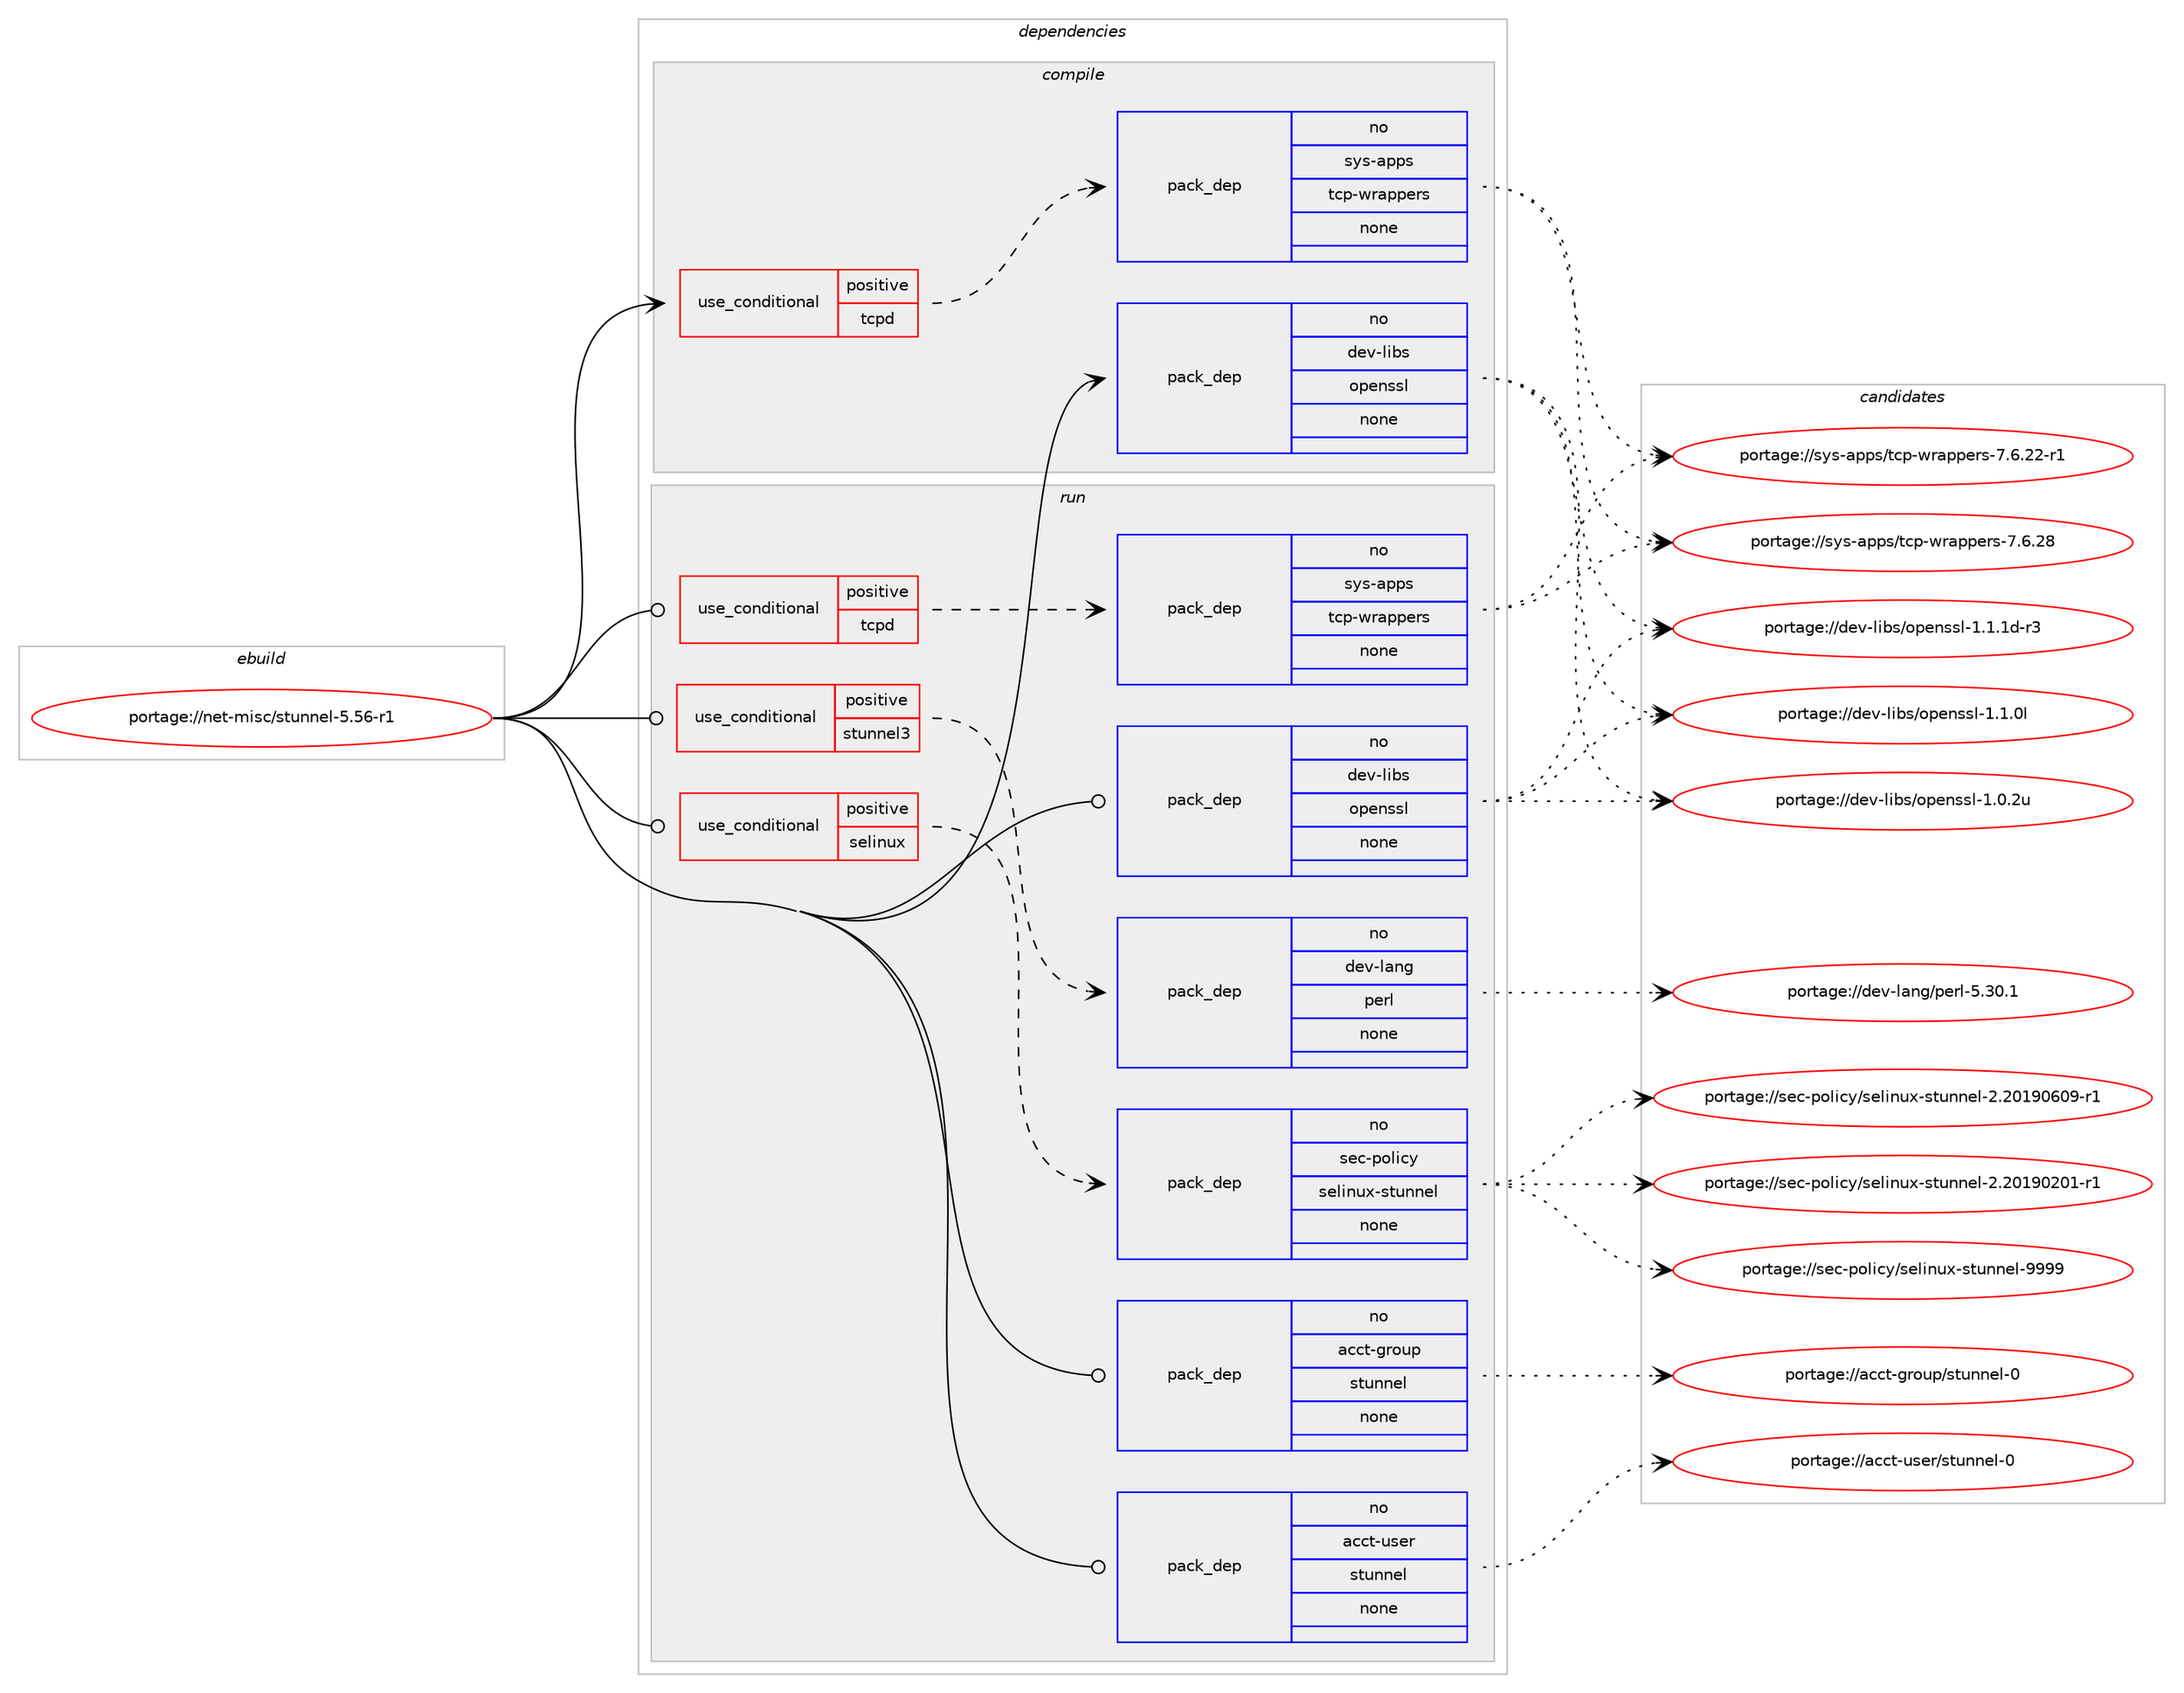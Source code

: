 digraph prolog {

# *************
# Graph options
# *************

newrank=true;
concentrate=true;
compound=true;
graph [rankdir=LR,fontname=Helvetica,fontsize=10,ranksep=1.5];#, ranksep=2.5, nodesep=0.2];
edge  [arrowhead=vee];
node  [fontname=Helvetica,fontsize=10];

# **********
# The ebuild
# **********

subgraph cluster_leftcol {
color=gray;
rank=same;
label=<<i>ebuild</i>>;
id [label="portage://net-misc/stunnel-5.56-r1", color=red, width=4, href="../net-misc/stunnel-5.56-r1.svg"];
}

# ****************
# The dependencies
# ****************

subgraph cluster_midcol {
color=gray;
label=<<i>dependencies</i>>;
subgraph cluster_compile {
fillcolor="#eeeeee";
style=filled;
label=<<i>compile</i>>;
subgraph cond13850 {
dependency69748 [label=<<TABLE BORDER="0" CELLBORDER="1" CELLSPACING="0" CELLPADDING="4"><TR><TD ROWSPAN="3" CELLPADDING="10">use_conditional</TD></TR><TR><TD>positive</TD></TR><TR><TD>tcpd</TD></TR></TABLE>>, shape=none, color=red];
subgraph pack54520 {
dependency69749 [label=<<TABLE BORDER="0" CELLBORDER="1" CELLSPACING="0" CELLPADDING="4" WIDTH="220"><TR><TD ROWSPAN="6" CELLPADDING="30">pack_dep</TD></TR><TR><TD WIDTH="110">no</TD></TR><TR><TD>sys-apps</TD></TR><TR><TD>tcp-wrappers</TD></TR><TR><TD>none</TD></TR><TR><TD></TD></TR></TABLE>>, shape=none, color=blue];
}
dependency69748:e -> dependency69749:w [weight=20,style="dashed",arrowhead="vee"];
}
id:e -> dependency69748:w [weight=20,style="solid",arrowhead="vee"];
subgraph pack54521 {
dependency69750 [label=<<TABLE BORDER="0" CELLBORDER="1" CELLSPACING="0" CELLPADDING="4" WIDTH="220"><TR><TD ROWSPAN="6" CELLPADDING="30">pack_dep</TD></TR><TR><TD WIDTH="110">no</TD></TR><TR><TD>dev-libs</TD></TR><TR><TD>openssl</TD></TR><TR><TD>none</TD></TR><TR><TD></TD></TR></TABLE>>, shape=none, color=blue];
}
id:e -> dependency69750:w [weight=20,style="solid",arrowhead="vee"];
}
subgraph cluster_compileandrun {
fillcolor="#eeeeee";
style=filled;
label=<<i>compile and run</i>>;
}
subgraph cluster_run {
fillcolor="#eeeeee";
style=filled;
label=<<i>run</i>>;
subgraph cond13851 {
dependency69751 [label=<<TABLE BORDER="0" CELLBORDER="1" CELLSPACING="0" CELLPADDING="4"><TR><TD ROWSPAN="3" CELLPADDING="10">use_conditional</TD></TR><TR><TD>positive</TD></TR><TR><TD>selinux</TD></TR></TABLE>>, shape=none, color=red];
subgraph pack54522 {
dependency69752 [label=<<TABLE BORDER="0" CELLBORDER="1" CELLSPACING="0" CELLPADDING="4" WIDTH="220"><TR><TD ROWSPAN="6" CELLPADDING="30">pack_dep</TD></TR><TR><TD WIDTH="110">no</TD></TR><TR><TD>sec-policy</TD></TR><TR><TD>selinux-stunnel</TD></TR><TR><TD>none</TD></TR><TR><TD></TD></TR></TABLE>>, shape=none, color=blue];
}
dependency69751:e -> dependency69752:w [weight=20,style="dashed",arrowhead="vee"];
}
id:e -> dependency69751:w [weight=20,style="solid",arrowhead="odot"];
subgraph cond13852 {
dependency69753 [label=<<TABLE BORDER="0" CELLBORDER="1" CELLSPACING="0" CELLPADDING="4"><TR><TD ROWSPAN="3" CELLPADDING="10">use_conditional</TD></TR><TR><TD>positive</TD></TR><TR><TD>stunnel3</TD></TR></TABLE>>, shape=none, color=red];
subgraph pack54523 {
dependency69754 [label=<<TABLE BORDER="0" CELLBORDER="1" CELLSPACING="0" CELLPADDING="4" WIDTH="220"><TR><TD ROWSPAN="6" CELLPADDING="30">pack_dep</TD></TR><TR><TD WIDTH="110">no</TD></TR><TR><TD>dev-lang</TD></TR><TR><TD>perl</TD></TR><TR><TD>none</TD></TR><TR><TD></TD></TR></TABLE>>, shape=none, color=blue];
}
dependency69753:e -> dependency69754:w [weight=20,style="dashed",arrowhead="vee"];
}
id:e -> dependency69753:w [weight=20,style="solid",arrowhead="odot"];
subgraph cond13853 {
dependency69755 [label=<<TABLE BORDER="0" CELLBORDER="1" CELLSPACING="0" CELLPADDING="4"><TR><TD ROWSPAN="3" CELLPADDING="10">use_conditional</TD></TR><TR><TD>positive</TD></TR><TR><TD>tcpd</TD></TR></TABLE>>, shape=none, color=red];
subgraph pack54524 {
dependency69756 [label=<<TABLE BORDER="0" CELLBORDER="1" CELLSPACING="0" CELLPADDING="4" WIDTH="220"><TR><TD ROWSPAN="6" CELLPADDING="30">pack_dep</TD></TR><TR><TD WIDTH="110">no</TD></TR><TR><TD>sys-apps</TD></TR><TR><TD>tcp-wrappers</TD></TR><TR><TD>none</TD></TR><TR><TD></TD></TR></TABLE>>, shape=none, color=blue];
}
dependency69755:e -> dependency69756:w [weight=20,style="dashed",arrowhead="vee"];
}
id:e -> dependency69755:w [weight=20,style="solid",arrowhead="odot"];
subgraph pack54525 {
dependency69757 [label=<<TABLE BORDER="0" CELLBORDER="1" CELLSPACING="0" CELLPADDING="4" WIDTH="220"><TR><TD ROWSPAN="6" CELLPADDING="30">pack_dep</TD></TR><TR><TD WIDTH="110">no</TD></TR><TR><TD>acct-group</TD></TR><TR><TD>stunnel</TD></TR><TR><TD>none</TD></TR><TR><TD></TD></TR></TABLE>>, shape=none, color=blue];
}
id:e -> dependency69757:w [weight=20,style="solid",arrowhead="odot"];
subgraph pack54526 {
dependency69758 [label=<<TABLE BORDER="0" CELLBORDER="1" CELLSPACING="0" CELLPADDING="4" WIDTH="220"><TR><TD ROWSPAN="6" CELLPADDING="30">pack_dep</TD></TR><TR><TD WIDTH="110">no</TD></TR><TR><TD>acct-user</TD></TR><TR><TD>stunnel</TD></TR><TR><TD>none</TD></TR><TR><TD></TD></TR></TABLE>>, shape=none, color=blue];
}
id:e -> dependency69758:w [weight=20,style="solid",arrowhead="odot"];
subgraph pack54527 {
dependency69759 [label=<<TABLE BORDER="0" CELLBORDER="1" CELLSPACING="0" CELLPADDING="4" WIDTH="220"><TR><TD ROWSPAN="6" CELLPADDING="30">pack_dep</TD></TR><TR><TD WIDTH="110">no</TD></TR><TR><TD>dev-libs</TD></TR><TR><TD>openssl</TD></TR><TR><TD>none</TD></TR><TR><TD></TD></TR></TABLE>>, shape=none, color=blue];
}
id:e -> dependency69759:w [weight=20,style="solid",arrowhead="odot"];
}
}

# **************
# The candidates
# **************

subgraph cluster_choices {
rank=same;
color=gray;
label=<<i>candidates</i>>;

subgraph choice54520 {
color=black;
nodesep=1;
choice11512111545971121121154711699112451191149711211210111411545554654465056 [label="portage://sys-apps/tcp-wrappers-7.6.28", color=red, width=4,href="../sys-apps/tcp-wrappers-7.6.28.svg"];
choice115121115459711211211547116991124511911497112112101114115455546544650504511449 [label="portage://sys-apps/tcp-wrappers-7.6.22-r1", color=red, width=4,href="../sys-apps/tcp-wrappers-7.6.22-r1.svg"];
dependency69749:e -> choice11512111545971121121154711699112451191149711211210111411545554654465056:w [style=dotted,weight="100"];
dependency69749:e -> choice115121115459711211211547116991124511911497112112101114115455546544650504511449:w [style=dotted,weight="100"];
}
subgraph choice54521 {
color=black;
nodesep=1;
choice1001011184510810598115471111121011101151151084549464946491004511451 [label="portage://dev-libs/openssl-1.1.1d-r3", color=red, width=4,href="../dev-libs/openssl-1.1.1d-r3.svg"];
choice100101118451081059811547111112101110115115108454946494648108 [label="portage://dev-libs/openssl-1.1.0l", color=red, width=4,href="../dev-libs/openssl-1.1.0l.svg"];
choice100101118451081059811547111112101110115115108454946484650117 [label="portage://dev-libs/openssl-1.0.2u", color=red, width=4,href="../dev-libs/openssl-1.0.2u.svg"];
dependency69750:e -> choice1001011184510810598115471111121011101151151084549464946491004511451:w [style=dotted,weight="100"];
dependency69750:e -> choice100101118451081059811547111112101110115115108454946494648108:w [style=dotted,weight="100"];
dependency69750:e -> choice100101118451081059811547111112101110115115108454946484650117:w [style=dotted,weight="100"];
}
subgraph choice54522 {
color=black;
nodesep=1;
choice11510199451121111081059912147115101108105110117120451151161171101101011084557575757 [label="portage://sec-policy/selinux-stunnel-9999", color=red, width=4,href="../sec-policy/selinux-stunnel-9999.svg"];
choice115101994511211110810599121471151011081051101171204511511611711011010110845504650484957485448574511449 [label="portage://sec-policy/selinux-stunnel-2.20190609-r1", color=red, width=4,href="../sec-policy/selinux-stunnel-2.20190609-r1.svg"];
choice115101994511211110810599121471151011081051101171204511511611711011010110845504650484957485048494511449 [label="portage://sec-policy/selinux-stunnel-2.20190201-r1", color=red, width=4,href="../sec-policy/selinux-stunnel-2.20190201-r1.svg"];
dependency69752:e -> choice11510199451121111081059912147115101108105110117120451151161171101101011084557575757:w [style=dotted,weight="100"];
dependency69752:e -> choice115101994511211110810599121471151011081051101171204511511611711011010110845504650484957485448574511449:w [style=dotted,weight="100"];
dependency69752:e -> choice115101994511211110810599121471151011081051101171204511511611711011010110845504650484957485048494511449:w [style=dotted,weight="100"];
}
subgraph choice54523 {
color=black;
nodesep=1;
choice10010111845108971101034711210111410845534651484649 [label="portage://dev-lang/perl-5.30.1", color=red, width=4,href="../dev-lang/perl-5.30.1.svg"];
dependency69754:e -> choice10010111845108971101034711210111410845534651484649:w [style=dotted,weight="100"];
}
subgraph choice54524 {
color=black;
nodesep=1;
choice11512111545971121121154711699112451191149711211210111411545554654465056 [label="portage://sys-apps/tcp-wrappers-7.6.28", color=red, width=4,href="../sys-apps/tcp-wrappers-7.6.28.svg"];
choice115121115459711211211547116991124511911497112112101114115455546544650504511449 [label="portage://sys-apps/tcp-wrappers-7.6.22-r1", color=red, width=4,href="../sys-apps/tcp-wrappers-7.6.22-r1.svg"];
dependency69756:e -> choice11512111545971121121154711699112451191149711211210111411545554654465056:w [style=dotted,weight="100"];
dependency69756:e -> choice115121115459711211211547116991124511911497112112101114115455546544650504511449:w [style=dotted,weight="100"];
}
subgraph choice54525 {
color=black;
nodesep=1;
choice97999911645103114111117112471151161171101101011084548 [label="portage://acct-group/stunnel-0", color=red, width=4,href="../acct-group/stunnel-0.svg"];
dependency69757:e -> choice97999911645103114111117112471151161171101101011084548:w [style=dotted,weight="100"];
}
subgraph choice54526 {
color=black;
nodesep=1;
choice97999911645117115101114471151161171101101011084548 [label="portage://acct-user/stunnel-0", color=red, width=4,href="../acct-user/stunnel-0.svg"];
dependency69758:e -> choice97999911645117115101114471151161171101101011084548:w [style=dotted,weight="100"];
}
subgraph choice54527 {
color=black;
nodesep=1;
choice1001011184510810598115471111121011101151151084549464946491004511451 [label="portage://dev-libs/openssl-1.1.1d-r3", color=red, width=4,href="../dev-libs/openssl-1.1.1d-r3.svg"];
choice100101118451081059811547111112101110115115108454946494648108 [label="portage://dev-libs/openssl-1.1.0l", color=red, width=4,href="../dev-libs/openssl-1.1.0l.svg"];
choice100101118451081059811547111112101110115115108454946484650117 [label="portage://dev-libs/openssl-1.0.2u", color=red, width=4,href="../dev-libs/openssl-1.0.2u.svg"];
dependency69759:e -> choice1001011184510810598115471111121011101151151084549464946491004511451:w [style=dotted,weight="100"];
dependency69759:e -> choice100101118451081059811547111112101110115115108454946494648108:w [style=dotted,weight="100"];
dependency69759:e -> choice100101118451081059811547111112101110115115108454946484650117:w [style=dotted,weight="100"];
}
}

}
